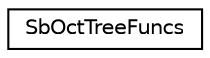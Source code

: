 digraph "Graphical Class Hierarchy"
{
 // LATEX_PDF_SIZE
  edge [fontname="Helvetica",fontsize="10",labelfontname="Helvetica",labelfontsize="10"];
  node [fontname="Helvetica",fontsize="10",shape=record];
  rankdir="LR";
  Node0 [label="SbOctTreeFuncs",height=0.2,width=0.4,color="black", fillcolor="white", style="filled",URL="$structSbOctTreeFuncs.html",tooltip=" "];
}
